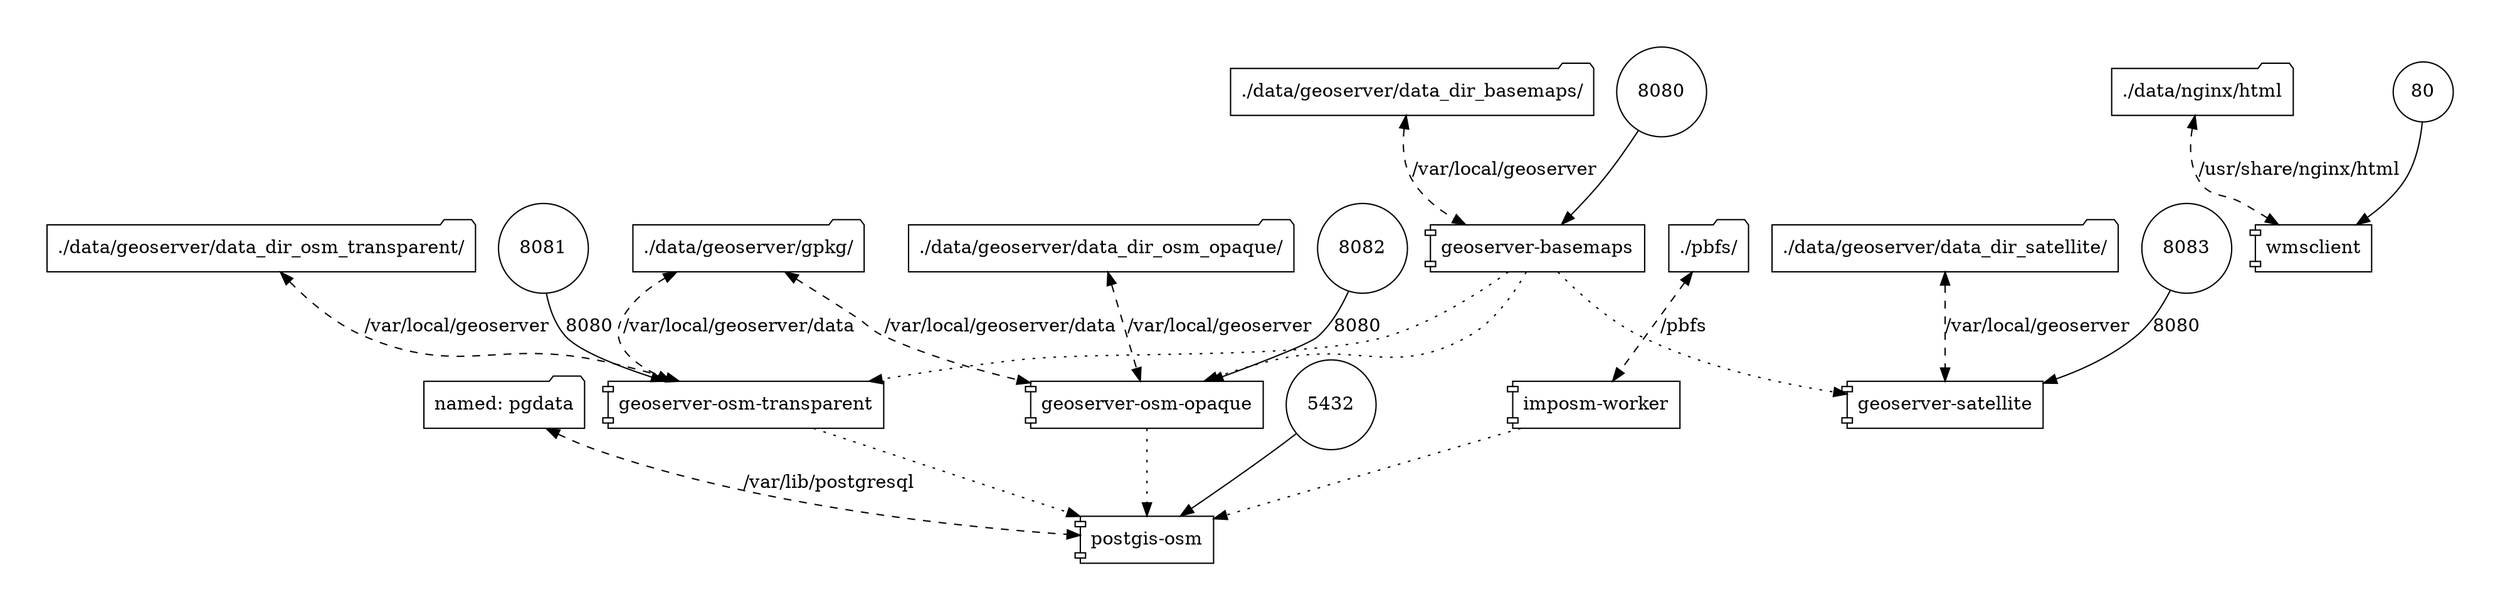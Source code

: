 digraph {
  graph [bgcolor="#ffffff" pad=0.5 ratio="fill"]
  "named: pgdata" [shape="folder"]
  "geoserver-basemaps" [shape="component"]
  "geoserver-osm-transparent" [shape="component"]
  "geoserver-osm-opaque" [shape="component"]
  "geoserver-satellite" [shape="component"]
  "./data/geoserver/data_dir_basemaps/" [shape="folder"]
  8080 [shape="circle"]
  "postgis-osm" [shape="component"]
  "./data/geoserver/data_dir_osm_transparent/" [shape="folder"]
  "./data/geoserver/gpkg/" [shape="folder"]
  8081 [shape="circle"]
  "./data/geoserver/data_dir_osm_opaque/" [shape="folder"]
  8082 [shape="circle"]
  "./data/geoserver/data_dir_satellite/" [shape="folder"]
  8083 [shape="circle"]
  "wmsclient" [shape="component"]
  "./data/nginx/html" [shape="folder"]
  80 [shape="circle"]
  5432 [shape="circle"]
  "imposm-worker" [shape="component"]
  "./pbfs/" [shape="folder"]
  "geoserver-basemaps" -> "geoserver-osm-transparent" [style="dotted"]
  "geoserver-basemaps" -> "geoserver-osm-opaque" [style="dotted"]
  "geoserver-basemaps" -> "geoserver-satellite" [style="dotted"]
  "./data/geoserver/data_dir_basemaps/" -> "geoserver-basemaps" [style="dashed" label="/var/local/geoserver" dir="both"]
  8080 -> "geoserver-basemaps" [style="solid"]
  "geoserver-osm-transparent" -> "postgis-osm" [style="dotted"]
  "./data/geoserver/data_dir_osm_transparent/" -> "geoserver-osm-transparent" [style="dashed" label="/var/local/geoserver" dir="both"]
  "./data/geoserver/gpkg/" -> "geoserver-osm-transparent" [style="dashed" label="/var/local/geoserver/data" dir="both"]
  8081 -> "geoserver-osm-transparent" [style="solid" label=8080]
  "geoserver-osm-opaque" -> "postgis-osm" [style="dotted"]
  "./data/geoserver/data_dir_osm_opaque/" -> "geoserver-osm-opaque" [style="dashed" label="/var/local/geoserver" dir="both"]
  "./data/geoserver/gpkg/" -> "geoserver-osm-opaque" [style="dashed" label="/var/local/geoserver/data" dir="both"]
  8082 -> "geoserver-osm-opaque" [style="solid" label=8080]
  "./data/geoserver/data_dir_satellite/" -> "geoserver-satellite" [style="dashed" label="/var/local/geoserver" dir="both"]
  8083 -> "geoserver-satellite" [style="solid" label=8080]
  "./data/nginx/html" -> "wmsclient" [style="dashed" label="/usr/share/nginx/html" dir="both"]
  80 -> "wmsclient" [style="solid"]
  "named: pgdata" -> "postgis-osm" [style="dashed" label="/var/lib/postgresql" dir="both"]
  5432 -> "postgis-osm" [style="solid"]
  "imposm-worker" -> "postgis-osm" [style="dotted"]
  "./pbfs/" -> "imposm-worker" [style="dashed" label="/pbfs" dir="both"]
}
